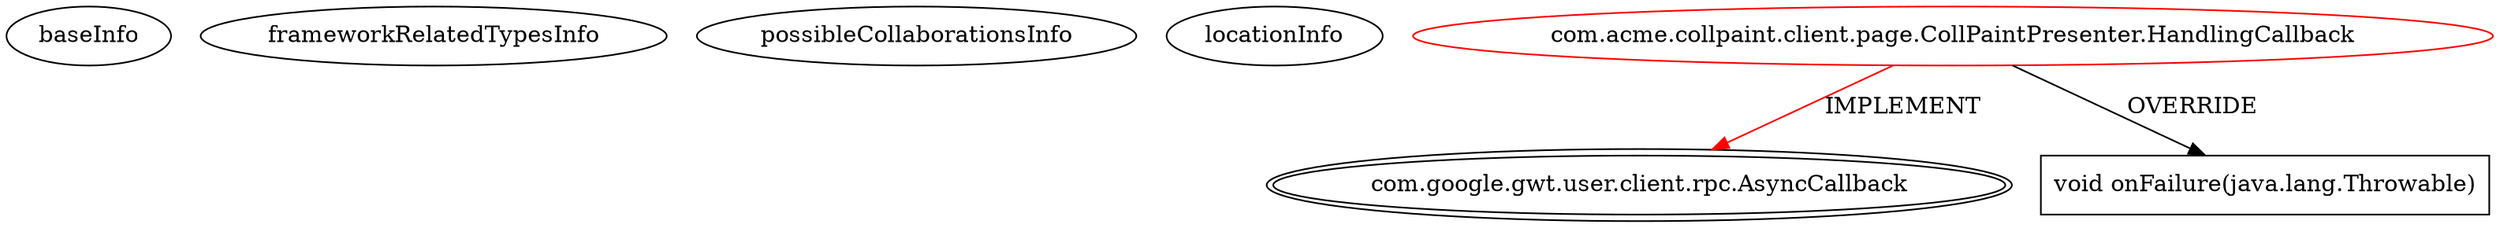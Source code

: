 digraph {
baseInfo[graphId=4491,category="extension_graph",isAnonymous=false,possibleRelation=false]
frameworkRelatedTypesInfo[0="com.google.gwt.user.client.rpc.AsyncCallback"]
possibleCollaborationsInfo[]
locationInfo[projectName="skavish-collaborative-paint",filePath="/skavish-collaborative-paint/collaborative-paint-master/src/com/acme/collpaint/client/page/CollPaintPresenter.java",contextSignature="HandlingCallback",graphId="4491"]
0[label="com.acme.collpaint.client.page.CollPaintPresenter.HandlingCallback",vertexType="ROOT_CLIENT_CLASS_DECLARATION",isFrameworkType=false,color=red]
1[label="com.google.gwt.user.client.rpc.AsyncCallback",vertexType="FRAMEWORK_INTERFACE_TYPE",isFrameworkType=true,peripheries=2]
2[label="void onFailure(java.lang.Throwable)",vertexType="OVERRIDING_METHOD_DECLARATION",isFrameworkType=false,shape=box]
0->1[label="IMPLEMENT",color=red]
0->2[label="OVERRIDE"]
}
